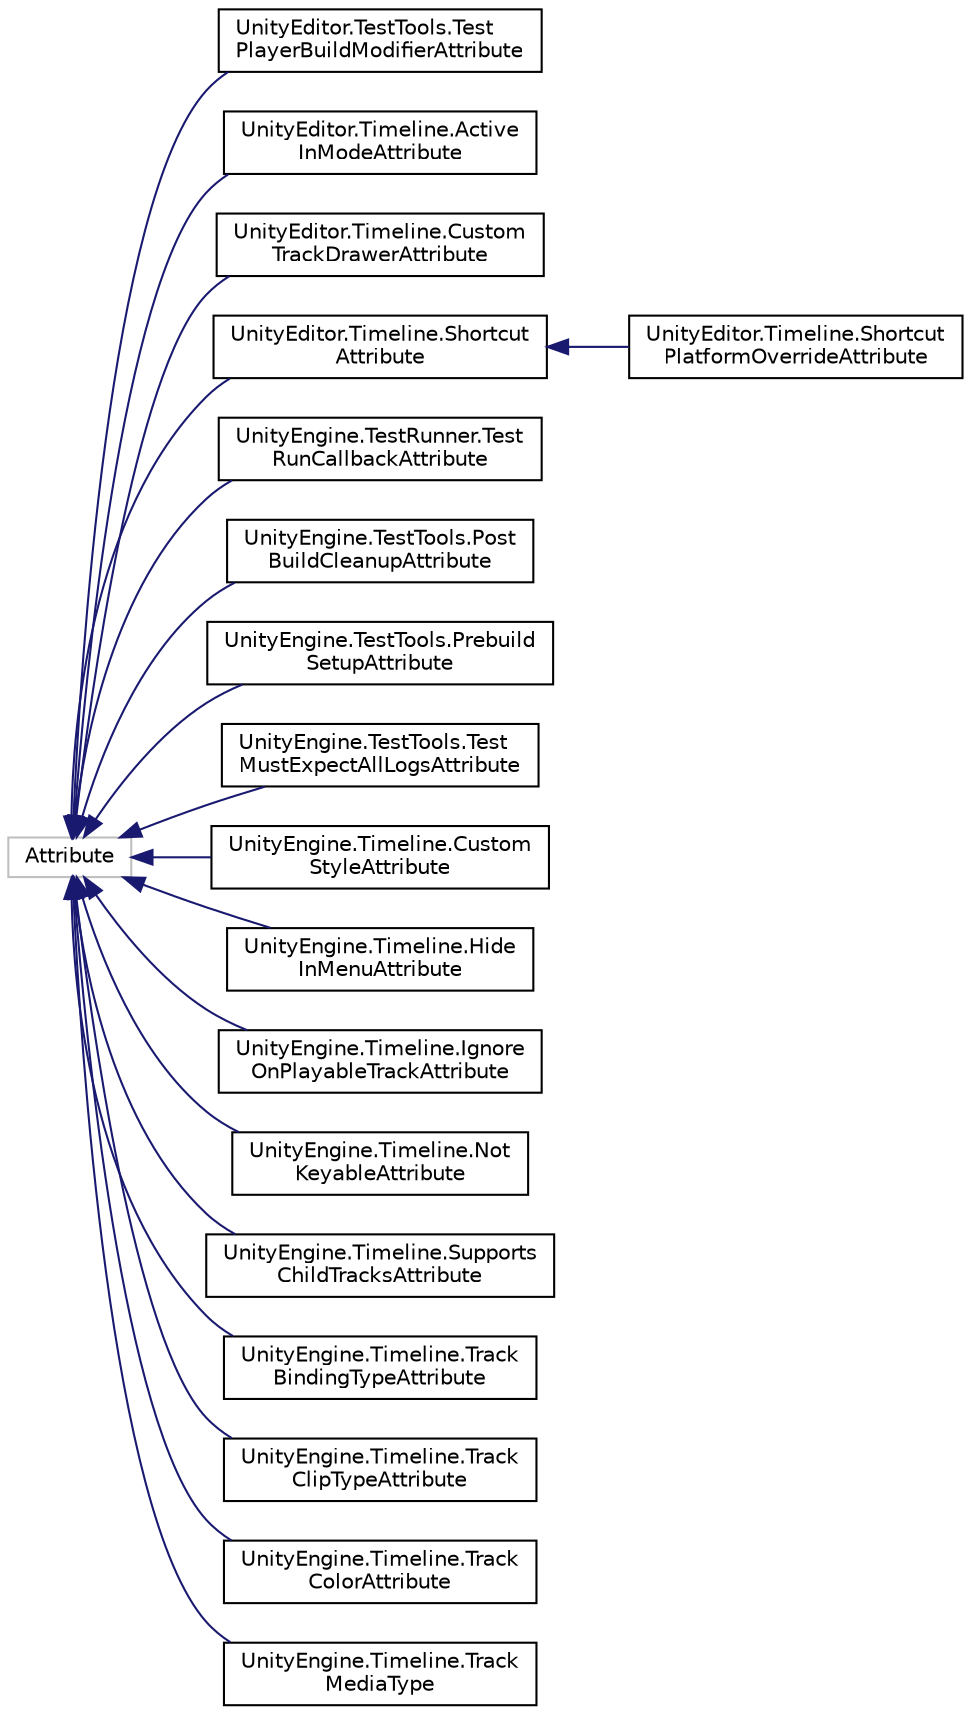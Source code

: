 digraph "Graphical Class Hierarchy"
{
 // LATEX_PDF_SIZE
  edge [fontname="Helvetica",fontsize="10",labelfontname="Helvetica",labelfontsize="10"];
  node [fontname="Helvetica",fontsize="10",shape=record];
  rankdir="LR";
  Node903 [label="Attribute",height=0.2,width=0.4,color="grey75", fillcolor="white", style="filled",tooltip=" "];
  Node903 -> Node0 [dir="back",color="midnightblue",fontsize="10",style="solid",fontname="Helvetica"];
  Node0 [label="UnityEditor.TestTools.Test\lPlayerBuildModifierAttribute",height=0.2,width=0.4,color="black", fillcolor="white", style="filled",URL="$class_unity_editor_1_1_test_tools_1_1_test_player_build_modifier_attribute.html",tooltip=" "];
  Node903 -> Node905 [dir="back",color="midnightblue",fontsize="10",style="solid",fontname="Helvetica"];
  Node905 [label="UnityEditor.Timeline.Active\lInModeAttribute",height=0.2,width=0.4,color="black", fillcolor="white", style="filled",URL="$class_unity_editor_1_1_timeline_1_1_active_in_mode_attribute.html",tooltip=" "];
  Node903 -> Node906 [dir="back",color="midnightblue",fontsize="10",style="solid",fontname="Helvetica"];
  Node906 [label="UnityEditor.Timeline.Custom\lTrackDrawerAttribute",height=0.2,width=0.4,color="black", fillcolor="white", style="filled",URL="$class_unity_editor_1_1_timeline_1_1_custom_track_drawer_attribute.html",tooltip=" "];
  Node903 -> Node907 [dir="back",color="midnightblue",fontsize="10",style="solid",fontname="Helvetica"];
  Node907 [label="UnityEditor.Timeline.Shortcut\lAttribute",height=0.2,width=0.4,color="black", fillcolor="white", style="filled",URL="$class_unity_editor_1_1_timeline_1_1_shortcut_attribute.html",tooltip=" "];
  Node907 -> Node908 [dir="back",color="midnightblue",fontsize="10",style="solid",fontname="Helvetica"];
  Node908 [label="UnityEditor.Timeline.Shortcut\lPlatformOverrideAttribute",height=0.2,width=0.4,color="black", fillcolor="white", style="filled",URL="$class_unity_editor_1_1_timeline_1_1_shortcut_platform_override_attribute.html",tooltip=" "];
  Node903 -> Node909 [dir="back",color="midnightblue",fontsize="10",style="solid",fontname="Helvetica"];
  Node909 [label="UnityEngine.TestRunner.Test\lRunCallbackAttribute",height=0.2,width=0.4,color="black", fillcolor="white", style="filled",URL="$class_unity_engine_1_1_test_runner_1_1_test_run_callback_attribute.html",tooltip=" "];
  Node903 -> Node910 [dir="back",color="midnightblue",fontsize="10",style="solid",fontname="Helvetica"];
  Node910 [label="UnityEngine.TestTools.Post\lBuildCleanupAttribute",height=0.2,width=0.4,color="black", fillcolor="white", style="filled",URL="$class_unity_engine_1_1_test_tools_1_1_post_build_cleanup_attribute.html",tooltip=" "];
  Node903 -> Node911 [dir="back",color="midnightblue",fontsize="10",style="solid",fontname="Helvetica"];
  Node911 [label="UnityEngine.TestTools.Prebuild\lSetupAttribute",height=0.2,width=0.4,color="black", fillcolor="white", style="filled",URL="$class_unity_engine_1_1_test_tools_1_1_prebuild_setup_attribute.html",tooltip=" "];
  Node903 -> Node912 [dir="back",color="midnightblue",fontsize="10",style="solid",fontname="Helvetica"];
  Node912 [label="UnityEngine.TestTools.Test\lMustExpectAllLogsAttribute",height=0.2,width=0.4,color="black", fillcolor="white", style="filled",URL="$class_unity_engine_1_1_test_tools_1_1_test_must_expect_all_logs_attribute.html",tooltip="The presence of this attribute will cause the test runner to require that every single log is expecte..."];
  Node903 -> Node913 [dir="back",color="midnightblue",fontsize="10",style="solid",fontname="Helvetica"];
  Node913 [label="UnityEngine.Timeline.Custom\lStyleAttribute",height=0.2,width=0.4,color="black", fillcolor="white", style="filled",URL="$class_unity_engine_1_1_timeline_1_1_custom_style_attribute.html",tooltip="Use this attribute to customize the appearance of a Marker."];
  Node903 -> Node914 [dir="back",color="midnightblue",fontsize="10",style="solid",fontname="Helvetica"];
  Node914 [label="UnityEngine.Timeline.Hide\lInMenuAttribute",height=0.2,width=0.4,color="black", fillcolor="white", style="filled",URL="$class_unity_engine_1_1_timeline_1_1_hide_in_menu_attribute.html",tooltip="Use this attribute to hide a class from Timeline menus."];
  Node903 -> Node915 [dir="back",color="midnightblue",fontsize="10",style="solid",fontname="Helvetica"];
  Node915 [label="UnityEngine.Timeline.Ignore\lOnPlayableTrackAttribute",height=0.2,width=0.4,color="black", fillcolor="white", style="filled",URL="$class_unity_engine_1_1_timeline_1_1_ignore_on_playable_track_attribute.html",tooltip=" "];
  Node903 -> Node916 [dir="back",color="midnightblue",fontsize="10",style="solid",fontname="Helvetica"];
  Node916 [label="UnityEngine.Timeline.Not\lKeyableAttribute",height=0.2,width=0.4,color="black", fillcolor="white", style="filled",URL="$class_unity_engine_1_1_timeline_1_1_not_keyable_attribute.html",tooltip="Apply this to a PlayableBehaviour class or field to indicate that it is not animatable."];
  Node903 -> Node917 [dir="back",color="midnightblue",fontsize="10",style="solid",fontname="Helvetica"];
  Node917 [label="UnityEngine.Timeline.Supports\lChildTracksAttribute",height=0.2,width=0.4,color="black", fillcolor="white", style="filled",URL="$class_unity_engine_1_1_timeline_1_1_supports_child_tracks_attribute.html",tooltip=" "];
  Node903 -> Node918 [dir="back",color="midnightblue",fontsize="10",style="solid",fontname="Helvetica"];
  Node918 [label="UnityEngine.Timeline.Track\lBindingTypeAttribute",height=0.2,width=0.4,color="black", fillcolor="white", style="filled",URL="$class_unity_engine_1_1_timeline_1_1_track_binding_type_attribute.html",tooltip="Specifies the type of object that should be bound to a TrackAsset."];
  Node903 -> Node919 [dir="back",color="midnightblue",fontsize="10",style="solid",fontname="Helvetica"];
  Node919 [label="UnityEngine.Timeline.Track\lClipTypeAttribute",height=0.2,width=0.4,color="black", fillcolor="white", style="filled",URL="$class_unity_engine_1_1_timeline_1_1_track_clip_type_attribute.html",tooltip="Specifies the type of PlayableAsset that a TrackAsset derived class can create clips of."];
  Node903 -> Node920 [dir="back",color="midnightblue",fontsize="10",style="solid",fontname="Helvetica"];
  Node920 [label="UnityEngine.Timeline.Track\lColorAttribute",height=0.2,width=0.4,color="black", fillcolor="white", style="filled",URL="$class_unity_engine_1_1_timeline_1_1_track_color_attribute.html",tooltip="Attribute used to specify the color of the track and its clips inside the Timeline Editor."];
  Node903 -> Node921 [dir="back",color="midnightblue",fontsize="10",style="solid",fontname="Helvetica"];
  Node921 [label="UnityEngine.Timeline.Track\lMediaType",height=0.2,width=0.4,color="black", fillcolor="white", style="filled",URL="$class_unity_engine_1_1_timeline_1_1_track_media_type.html",tooltip=" "];
}
